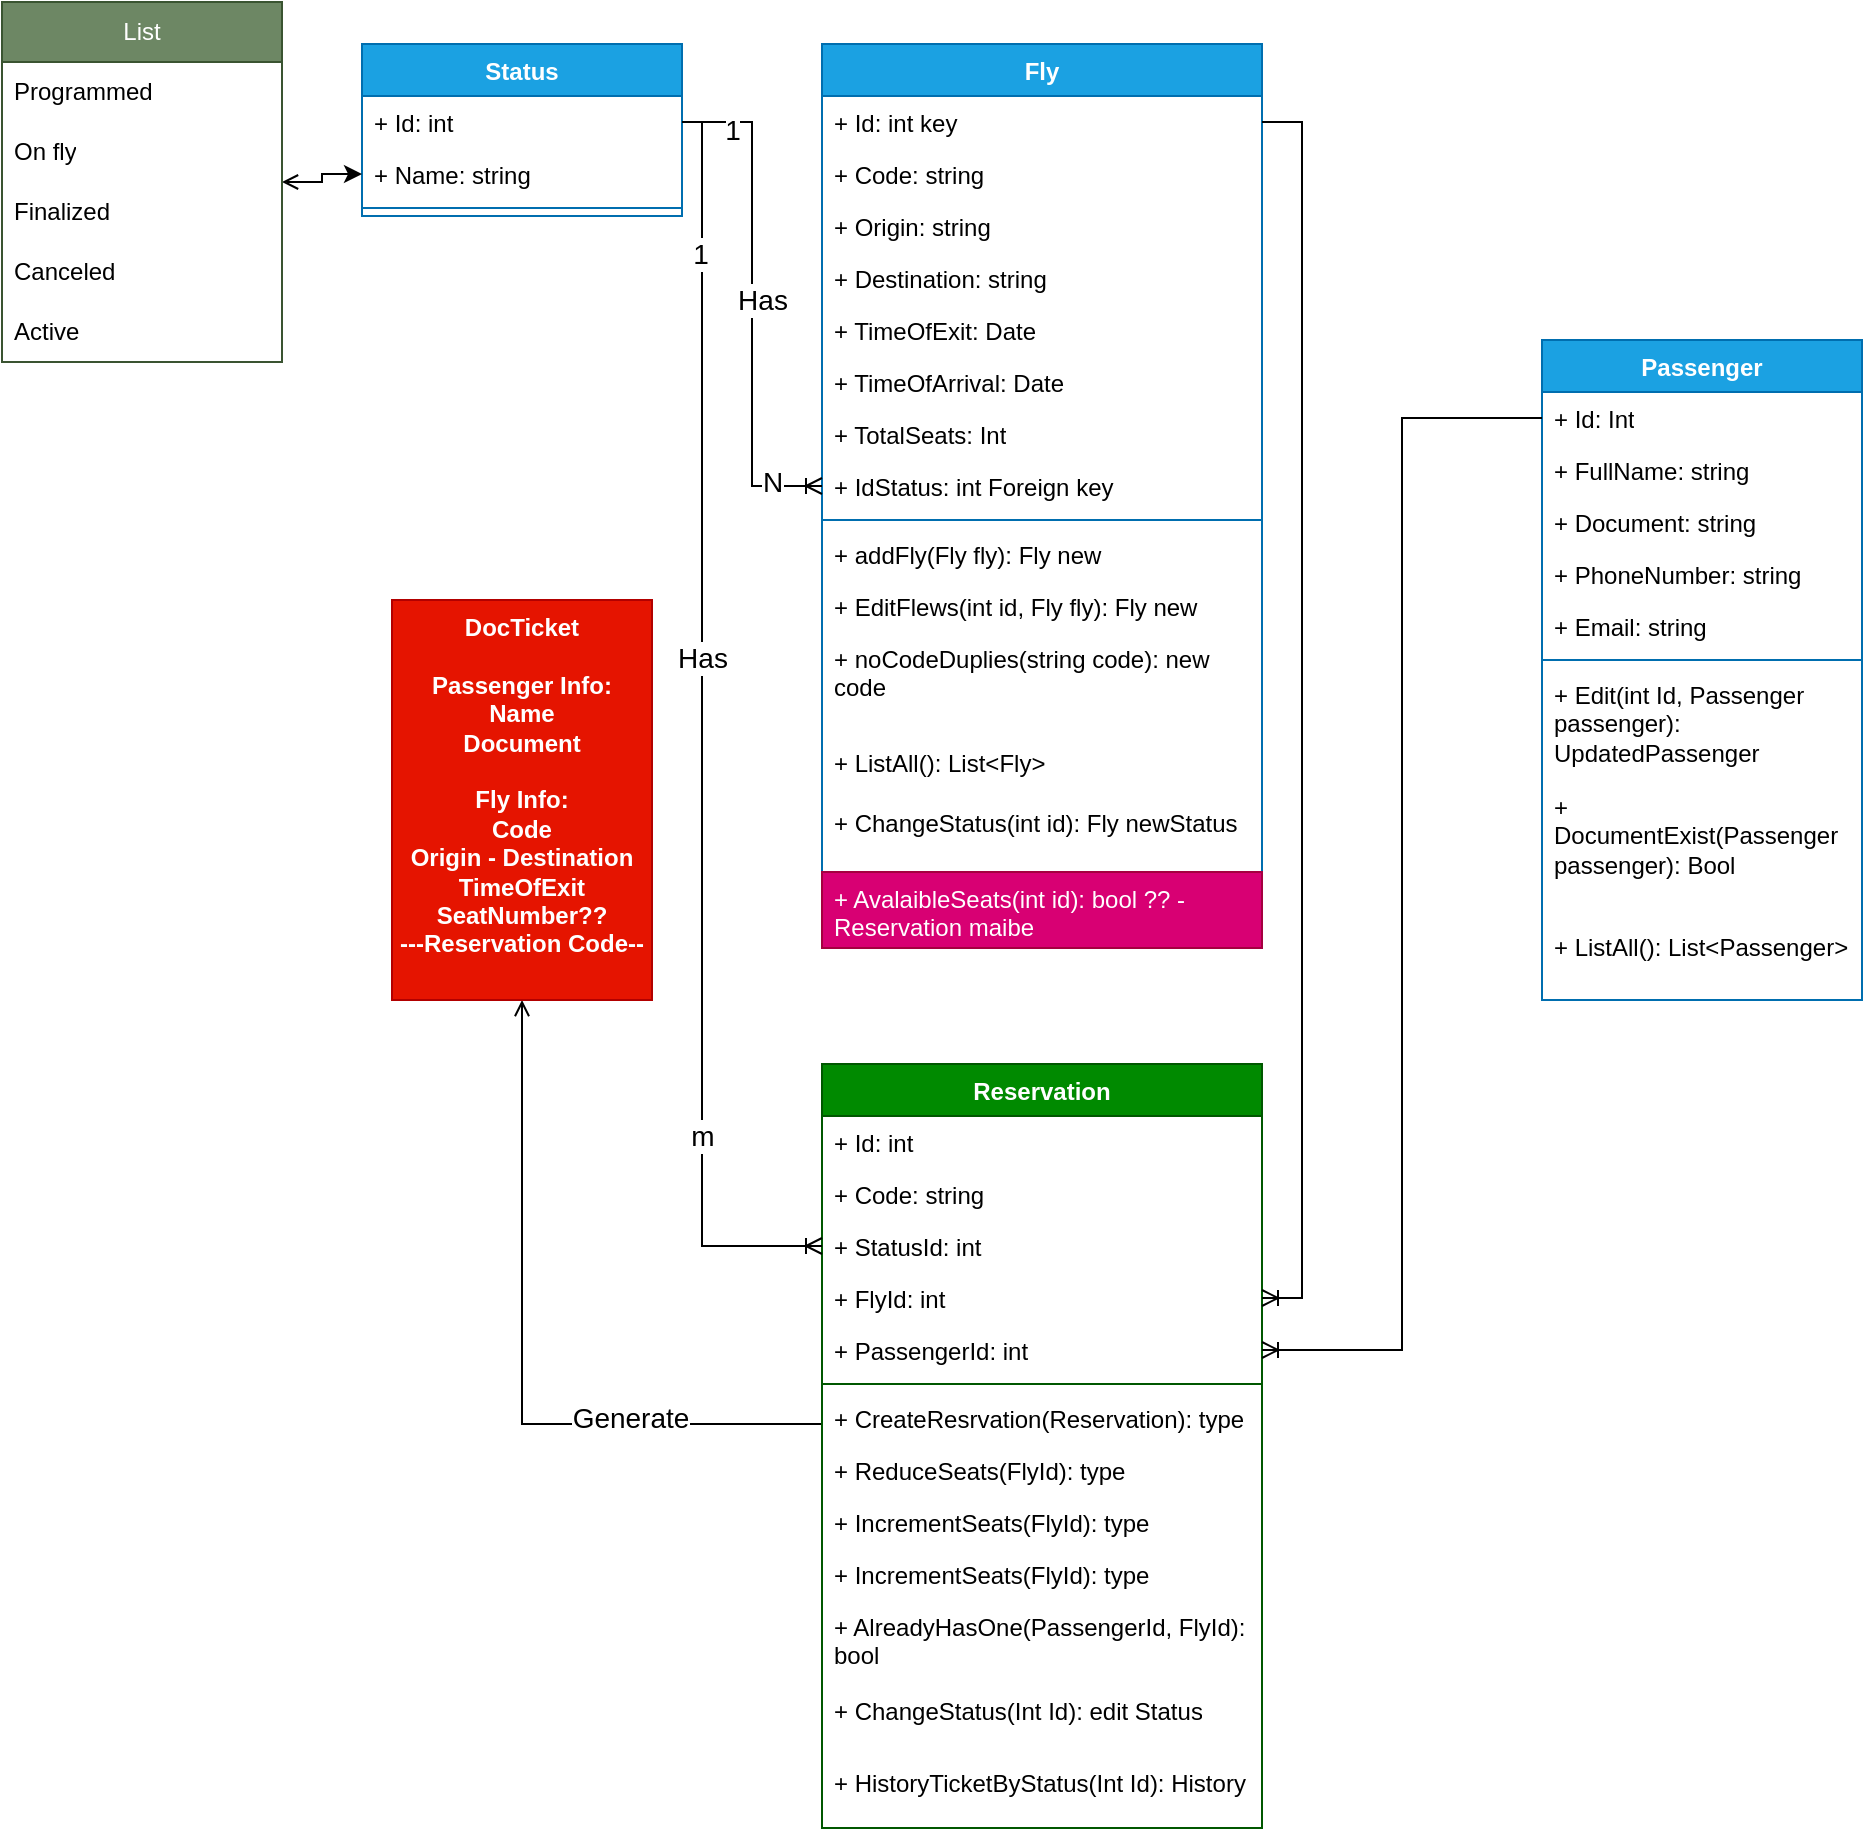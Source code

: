 <mxfile version="28.2.5">
  <diagram name="Página-1" id="H-yFr2p8QZ9Uw1yKoDQe">
    <mxGraphModel dx="1300" dy="994" grid="1" gridSize="10" guides="1" tooltips="1" connect="1" arrows="1" fold="1" page="1" pageScale="1" pageWidth="827" pageHeight="1169" math="0" shadow="0">
      <root>
        <mxCell id="0" />
        <mxCell id="1" parent="0" />
        <mxCell id="8wA3zueEzgN3xujq6t8g-1" value="Fly" style="swimlane;fontStyle=1;align=center;verticalAlign=top;childLayout=stackLayout;horizontal=1;startSize=26;horizontalStack=0;resizeParent=1;resizeParentMax=0;resizeLast=0;collapsible=1;marginBottom=0;whiteSpace=wrap;html=1;fillColor=#1ba1e2;fontColor=#ffffff;strokeColor=#006EAF;" vertex="1" parent="1">
          <mxGeometry x="10" y="230" width="220" height="452" as="geometry" />
        </mxCell>
        <mxCell id="8wA3zueEzgN3xujq6t8g-13" value="+ Id: int key" style="text;strokeColor=none;fillColor=none;align=left;verticalAlign=top;spacingLeft=4;spacingRight=4;overflow=hidden;rotatable=0;points=[[0,0.5],[1,0.5]];portConstraint=eastwest;whiteSpace=wrap;html=1;" vertex="1" parent="8wA3zueEzgN3xujq6t8g-1">
          <mxGeometry y="26" width="220" height="26" as="geometry" />
        </mxCell>
        <mxCell id="8wA3zueEzgN3xujq6t8g-2" value="+ Code: string" style="text;strokeColor=none;fillColor=none;align=left;verticalAlign=top;spacingLeft=4;spacingRight=4;overflow=hidden;rotatable=0;points=[[0,0.5],[1,0.5]];portConstraint=eastwest;whiteSpace=wrap;html=1;" vertex="1" parent="8wA3zueEzgN3xujq6t8g-1">
          <mxGeometry y="52" width="220" height="26" as="geometry" />
        </mxCell>
        <mxCell id="8wA3zueEzgN3xujq6t8g-14" value="+ Origin: string" style="text;strokeColor=none;fillColor=none;align=left;verticalAlign=top;spacingLeft=4;spacingRight=4;overflow=hidden;rotatable=0;points=[[0,0.5],[1,0.5]];portConstraint=eastwest;whiteSpace=wrap;html=1;" vertex="1" parent="8wA3zueEzgN3xujq6t8g-1">
          <mxGeometry y="78" width="220" height="26" as="geometry" />
        </mxCell>
        <mxCell id="8wA3zueEzgN3xujq6t8g-16" value="+ Destination: string" style="text;strokeColor=none;fillColor=none;align=left;verticalAlign=top;spacingLeft=4;spacingRight=4;overflow=hidden;rotatable=0;points=[[0,0.5],[1,0.5]];portConstraint=eastwest;whiteSpace=wrap;html=1;" vertex="1" parent="8wA3zueEzgN3xujq6t8g-1">
          <mxGeometry y="104" width="220" height="26" as="geometry" />
        </mxCell>
        <mxCell id="8wA3zueEzgN3xujq6t8g-17" value="+ TimeOfExit: Date" style="text;strokeColor=none;fillColor=none;align=left;verticalAlign=top;spacingLeft=4;spacingRight=4;overflow=hidden;rotatable=0;points=[[0,0.5],[1,0.5]];portConstraint=eastwest;whiteSpace=wrap;html=1;" vertex="1" parent="8wA3zueEzgN3xujq6t8g-1">
          <mxGeometry y="130" width="220" height="26" as="geometry" />
        </mxCell>
        <mxCell id="8wA3zueEzgN3xujq6t8g-18" value="+ TimeOfArrival: Date" style="text;strokeColor=none;fillColor=none;align=left;verticalAlign=top;spacingLeft=4;spacingRight=4;overflow=hidden;rotatable=0;points=[[0,0.5],[1,0.5]];portConstraint=eastwest;whiteSpace=wrap;html=1;" vertex="1" parent="8wA3zueEzgN3xujq6t8g-1">
          <mxGeometry y="156" width="220" height="26" as="geometry" />
        </mxCell>
        <mxCell id="8wA3zueEzgN3xujq6t8g-19" value="+ TotalSeats: Int" style="text;strokeColor=none;fillColor=none;align=left;verticalAlign=top;spacingLeft=4;spacingRight=4;overflow=hidden;rotatable=0;points=[[0,0.5],[1,0.5]];portConstraint=eastwest;whiteSpace=wrap;html=1;" vertex="1" parent="8wA3zueEzgN3xujq6t8g-1">
          <mxGeometry y="182" width="220" height="26" as="geometry" />
        </mxCell>
        <mxCell id="8wA3zueEzgN3xujq6t8g-23" value="+ IdStatus: int Foreign key" style="text;strokeColor=none;fillColor=none;align=left;verticalAlign=top;spacingLeft=4;spacingRight=4;overflow=hidden;rotatable=0;points=[[0,0.5],[1,0.5]];portConstraint=eastwest;whiteSpace=wrap;html=1;" vertex="1" parent="8wA3zueEzgN3xujq6t8g-1">
          <mxGeometry y="208" width="220" height="26" as="geometry" />
        </mxCell>
        <mxCell id="8wA3zueEzgN3xujq6t8g-3" value="" style="line;strokeWidth=1;fillColor=none;align=left;verticalAlign=middle;spacingTop=-1;spacingLeft=3;spacingRight=3;rotatable=0;labelPosition=right;points=[];portConstraint=eastwest;strokeColor=inherit;" vertex="1" parent="8wA3zueEzgN3xujq6t8g-1">
          <mxGeometry y="234" width="220" height="8" as="geometry" />
        </mxCell>
        <mxCell id="8wA3zueEzgN3xujq6t8g-43" value="+ addFly(Fly fly): Fly new" style="text;strokeColor=none;fillColor=none;align=left;verticalAlign=top;spacingLeft=4;spacingRight=4;overflow=hidden;rotatable=0;points=[[0,0.5],[1,0.5]];portConstraint=eastwest;whiteSpace=wrap;html=1;" vertex="1" parent="8wA3zueEzgN3xujq6t8g-1">
          <mxGeometry y="242" width="220" height="26" as="geometry" />
        </mxCell>
        <mxCell id="8wA3zueEzgN3xujq6t8g-4" value="+ EditFlews(int id, Fly fly): Fly new" style="text;strokeColor=none;fillColor=none;align=left;verticalAlign=top;spacingLeft=4;spacingRight=4;overflow=hidden;rotatable=0;points=[[0,0.5],[1,0.5]];portConstraint=eastwest;whiteSpace=wrap;html=1;" vertex="1" parent="8wA3zueEzgN3xujq6t8g-1">
          <mxGeometry y="268" width="220" height="26" as="geometry" />
        </mxCell>
        <mxCell id="8wA3zueEzgN3xujq6t8g-20" value="+ noCodeDuplies(string code): new code" style="text;strokeColor=none;fillColor=none;align=left;verticalAlign=top;spacingLeft=4;spacingRight=4;overflow=hidden;rotatable=0;points=[[0,0.5],[1,0.5]];portConstraint=eastwest;whiteSpace=wrap;html=1;" vertex="1" parent="8wA3zueEzgN3xujq6t8g-1">
          <mxGeometry y="294" width="220" height="52" as="geometry" />
        </mxCell>
        <mxCell id="8wA3zueEzgN3xujq6t8g-21" value="+ ListAll(): List&amp;lt;Fly&amp;gt;" style="text;strokeColor=none;fillColor=none;align=left;verticalAlign=top;spacingLeft=4;spacingRight=4;overflow=hidden;rotatable=0;points=[[0,0.5],[1,0.5]];portConstraint=eastwest;whiteSpace=wrap;html=1;" vertex="1" parent="8wA3zueEzgN3xujq6t8g-1">
          <mxGeometry y="346" width="220" height="30" as="geometry" />
        </mxCell>
        <mxCell id="8wA3zueEzgN3xujq6t8g-22" value="+ ChangeStatus(int id): Fly newStatus" style="text;strokeColor=none;fillColor=none;align=left;verticalAlign=top;spacingLeft=4;spacingRight=4;overflow=hidden;rotatable=0;points=[[0,0.5],[1,0.5]];portConstraint=eastwest;whiteSpace=wrap;html=1;" vertex="1" parent="8wA3zueEzgN3xujq6t8g-1">
          <mxGeometry y="376" width="220" height="38" as="geometry" />
        </mxCell>
        <mxCell id="8wA3zueEzgN3xujq6t8g-42" value="+ AvalaibleSeats(int id): bool ?? - Reservation maibe" style="text;strokeColor=#A50040;fillColor=#d80073;align=left;verticalAlign=top;spacingLeft=4;spacingRight=4;overflow=hidden;rotatable=0;points=[[0,0.5],[1,0.5]];portConstraint=eastwest;whiteSpace=wrap;html=1;fontColor=#ffffff;" vertex="1" parent="8wA3zueEzgN3xujq6t8g-1">
          <mxGeometry y="414" width="220" height="38" as="geometry" />
        </mxCell>
        <mxCell id="8wA3zueEzgN3xujq6t8g-5" value="Passenger" style="swimlane;fontStyle=1;align=center;verticalAlign=top;childLayout=stackLayout;horizontal=1;startSize=26;horizontalStack=0;resizeParent=1;resizeParentMax=0;resizeLast=0;collapsible=1;marginBottom=0;whiteSpace=wrap;html=1;fillColor=#1ba1e2;fontColor=#ffffff;strokeColor=#006EAF;" vertex="1" parent="1">
          <mxGeometry x="370" y="378" width="160" height="330" as="geometry" />
        </mxCell>
        <mxCell id="8wA3zueEzgN3xujq6t8g-44" value="+ Id: Int" style="text;strokeColor=none;fillColor=none;align=left;verticalAlign=top;spacingLeft=4;spacingRight=4;overflow=hidden;rotatable=0;points=[[0,0.5],[1,0.5]];portConstraint=eastwest;whiteSpace=wrap;html=1;" vertex="1" parent="8wA3zueEzgN3xujq6t8g-5">
          <mxGeometry y="26" width="160" height="26" as="geometry" />
        </mxCell>
        <mxCell id="8wA3zueEzgN3xujq6t8g-45" value="+ FullName: string" style="text;strokeColor=none;fillColor=none;align=left;verticalAlign=top;spacingLeft=4;spacingRight=4;overflow=hidden;rotatable=0;points=[[0,0.5],[1,0.5]];portConstraint=eastwest;whiteSpace=wrap;html=1;" vertex="1" parent="8wA3zueEzgN3xujq6t8g-5">
          <mxGeometry y="52" width="160" height="26" as="geometry" />
        </mxCell>
        <mxCell id="8wA3zueEzgN3xujq6t8g-6" value="+ Document: string" style="text;strokeColor=none;fillColor=none;align=left;verticalAlign=top;spacingLeft=4;spacingRight=4;overflow=hidden;rotatable=0;points=[[0,0.5],[1,0.5]];portConstraint=eastwest;whiteSpace=wrap;html=1;" vertex="1" parent="8wA3zueEzgN3xujq6t8g-5">
          <mxGeometry y="78" width="160" height="26" as="geometry" />
        </mxCell>
        <mxCell id="8wA3zueEzgN3xujq6t8g-46" value="+ PhoneNumber: string" style="text;strokeColor=none;fillColor=none;align=left;verticalAlign=top;spacingLeft=4;spacingRight=4;overflow=hidden;rotatable=0;points=[[0,0.5],[1,0.5]];portConstraint=eastwest;whiteSpace=wrap;html=1;" vertex="1" parent="8wA3zueEzgN3xujq6t8g-5">
          <mxGeometry y="104" width="160" height="26" as="geometry" />
        </mxCell>
        <mxCell id="8wA3zueEzgN3xujq6t8g-47" value="+ Email: string" style="text;strokeColor=none;fillColor=none;align=left;verticalAlign=top;spacingLeft=4;spacingRight=4;overflow=hidden;rotatable=0;points=[[0,0.5],[1,0.5]];portConstraint=eastwest;whiteSpace=wrap;html=1;" vertex="1" parent="8wA3zueEzgN3xujq6t8g-5">
          <mxGeometry y="130" width="160" height="26" as="geometry" />
        </mxCell>
        <mxCell id="8wA3zueEzgN3xujq6t8g-7" value="" style="line;strokeWidth=1;fillColor=none;align=left;verticalAlign=middle;spacingTop=-1;spacingLeft=3;spacingRight=3;rotatable=0;labelPosition=right;points=[];portConstraint=eastwest;strokeColor=inherit;" vertex="1" parent="8wA3zueEzgN3xujq6t8g-5">
          <mxGeometry y="156" width="160" height="8" as="geometry" />
        </mxCell>
        <mxCell id="8wA3zueEzgN3xujq6t8g-8" value="+ Edit(int Id, Passenger passenger): UpdatedPassenger" style="text;strokeColor=none;fillColor=none;align=left;verticalAlign=top;spacingLeft=4;spacingRight=4;overflow=hidden;rotatable=0;points=[[0,0.5],[1,0.5]];portConstraint=eastwest;whiteSpace=wrap;html=1;" vertex="1" parent="8wA3zueEzgN3xujq6t8g-5">
          <mxGeometry y="164" width="160" height="56" as="geometry" />
        </mxCell>
        <mxCell id="8wA3zueEzgN3xujq6t8g-48" value="+ DocumentExist(Passenger passenger): Bool" style="text;strokeColor=none;fillColor=none;align=left;verticalAlign=top;spacingLeft=4;spacingRight=4;overflow=hidden;rotatable=0;points=[[0,0.5],[1,0.5]];portConstraint=eastwest;whiteSpace=wrap;html=1;" vertex="1" parent="8wA3zueEzgN3xujq6t8g-5">
          <mxGeometry y="220" width="160" height="70" as="geometry" />
        </mxCell>
        <mxCell id="8wA3zueEzgN3xujq6t8g-49" value="+ ListAll(): List&amp;lt;Passenger&amp;gt;" style="text;strokeColor=none;fillColor=none;align=left;verticalAlign=top;spacingLeft=4;spacingRight=4;overflow=hidden;rotatable=0;points=[[0,0.5],[1,0.5]];portConstraint=eastwest;whiteSpace=wrap;html=1;" vertex="1" parent="8wA3zueEzgN3xujq6t8g-5">
          <mxGeometry y="290" width="160" height="40" as="geometry" />
        </mxCell>
        <mxCell id="8wA3zueEzgN3xujq6t8g-60" value="" style="edgeStyle=orthogonalEdgeStyle;rounded=0;orthogonalLoop=1;jettySize=auto;html=1;endArrow=open;endFill=0;entryX=0.5;entryY=1;entryDx=0;entryDy=0;" edge="1" parent="1" source="8wA3zueEzgN3xujq6t8g-9" target="8wA3zueEzgN3xujq6t8g-59">
          <mxGeometry relative="1" as="geometry">
            <Array as="points">
              <mxPoint x="-140" y="920" />
            </Array>
          </mxGeometry>
        </mxCell>
        <mxCell id="8wA3zueEzgN3xujq6t8g-62" value="Generate" style="edgeLabel;html=1;align=center;verticalAlign=middle;resizable=0;points=[];fontSize=14;" vertex="1" connectable="0" parent="8wA3zueEzgN3xujq6t8g-60">
          <mxGeometry x="-0.384" y="-5" relative="1" as="geometry">
            <mxPoint x="15" y="2" as="offset" />
          </mxGeometry>
        </mxCell>
        <mxCell id="8wA3zueEzgN3xujq6t8g-9" value="Reservation" style="swimlane;fontStyle=1;align=center;verticalAlign=top;childLayout=stackLayout;horizontal=1;startSize=26;horizontalStack=0;resizeParent=1;resizeParentMax=0;resizeLast=0;collapsible=1;marginBottom=0;whiteSpace=wrap;html=1;fillColor=#008a00;fontColor=#ffffff;strokeColor=#005700;" vertex="1" parent="1">
          <mxGeometry x="10" y="740" width="220" height="382" as="geometry" />
        </mxCell>
        <mxCell id="8wA3zueEzgN3xujq6t8g-10" value="+ Id: int" style="text;strokeColor=none;fillColor=none;align=left;verticalAlign=top;spacingLeft=4;spacingRight=4;overflow=hidden;rotatable=0;points=[[0,0.5],[1,0.5]];portConstraint=eastwest;whiteSpace=wrap;html=1;" vertex="1" parent="8wA3zueEzgN3xujq6t8g-9">
          <mxGeometry y="26" width="220" height="26" as="geometry" />
        </mxCell>
        <mxCell id="8wA3zueEzgN3xujq6t8g-61" value="+ Code: string" style="text;strokeColor=none;fillColor=none;align=left;verticalAlign=top;spacingLeft=4;spacingRight=4;overflow=hidden;rotatable=0;points=[[0,0.5],[1,0.5]];portConstraint=eastwest;whiteSpace=wrap;html=1;" vertex="1" parent="8wA3zueEzgN3xujq6t8g-9">
          <mxGeometry y="52" width="220" height="26" as="geometry" />
        </mxCell>
        <mxCell id="8wA3zueEzgN3xujq6t8g-50" value="+ StatusId: int" style="text;strokeColor=none;fillColor=none;align=left;verticalAlign=top;spacingLeft=4;spacingRight=4;overflow=hidden;rotatable=0;points=[[0,0.5],[1,0.5]];portConstraint=eastwest;whiteSpace=wrap;html=1;" vertex="1" parent="8wA3zueEzgN3xujq6t8g-9">
          <mxGeometry y="78" width="220" height="26" as="geometry" />
        </mxCell>
        <mxCell id="8wA3zueEzgN3xujq6t8g-55" value="&lt;div&gt;+ FlyId: int&lt;/div&gt;" style="text;strokeColor=none;fillColor=none;align=left;verticalAlign=top;spacingLeft=4;spacingRight=4;overflow=hidden;rotatable=0;points=[[0,0.5],[1,0.5]];portConstraint=eastwest;whiteSpace=wrap;html=1;" vertex="1" parent="8wA3zueEzgN3xujq6t8g-9">
          <mxGeometry y="104" width="220" height="26" as="geometry" />
        </mxCell>
        <mxCell id="8wA3zueEzgN3xujq6t8g-54" value="+ PassengerId: int" style="text;strokeColor=none;fillColor=none;align=left;verticalAlign=top;spacingLeft=4;spacingRight=4;overflow=hidden;rotatable=0;points=[[0,0.5],[1,0.5]];portConstraint=eastwest;whiteSpace=wrap;html=1;" vertex="1" parent="8wA3zueEzgN3xujq6t8g-9">
          <mxGeometry y="130" width="220" height="26" as="geometry" />
        </mxCell>
        <mxCell id="8wA3zueEzgN3xujq6t8g-11" value="" style="line;strokeWidth=1;fillColor=none;align=left;verticalAlign=middle;spacingTop=-1;spacingLeft=3;spacingRight=3;rotatable=0;labelPosition=right;points=[];portConstraint=eastwest;strokeColor=inherit;" vertex="1" parent="8wA3zueEzgN3xujq6t8g-9">
          <mxGeometry y="156" width="220" height="8" as="geometry" />
        </mxCell>
        <mxCell id="8wA3zueEzgN3xujq6t8g-12" value="+ CreateResrvation(Reservation): type" style="text;strokeColor=none;fillColor=none;align=left;verticalAlign=top;spacingLeft=4;spacingRight=4;overflow=hidden;rotatable=0;points=[[0,0.5],[1,0.5]];portConstraint=eastwest;whiteSpace=wrap;html=1;" vertex="1" parent="8wA3zueEzgN3xujq6t8g-9">
          <mxGeometry y="164" width="220" height="26" as="geometry" />
        </mxCell>
        <mxCell id="8wA3zueEzgN3xujq6t8g-69" value="+ ReduceSeats(FlyId): type" style="text;strokeColor=none;fillColor=none;align=left;verticalAlign=top;spacingLeft=4;spacingRight=4;overflow=hidden;rotatable=0;points=[[0,0.5],[1,0.5]];portConstraint=eastwest;whiteSpace=wrap;html=1;" vertex="1" parent="8wA3zueEzgN3xujq6t8g-9">
          <mxGeometry y="190" width="220" height="26" as="geometry" />
        </mxCell>
        <mxCell id="8wA3zueEzgN3xujq6t8g-70" value="+ IncrementSeats(FlyId): type" style="text;strokeColor=none;fillColor=none;align=left;verticalAlign=top;spacingLeft=4;spacingRight=4;overflow=hidden;rotatable=0;points=[[0,0.5],[1,0.5]];portConstraint=eastwest;whiteSpace=wrap;html=1;" vertex="1" parent="8wA3zueEzgN3xujq6t8g-9">
          <mxGeometry y="216" width="220" height="26" as="geometry" />
        </mxCell>
        <mxCell id="8wA3zueEzgN3xujq6t8g-71" value="+ IncrementSeats(FlyId): type" style="text;strokeColor=none;fillColor=none;align=left;verticalAlign=top;spacingLeft=4;spacingRight=4;overflow=hidden;rotatable=0;points=[[0,0.5],[1,0.5]];portConstraint=eastwest;whiteSpace=wrap;html=1;" vertex="1" parent="8wA3zueEzgN3xujq6t8g-9">
          <mxGeometry y="242" width="220" height="26" as="geometry" />
        </mxCell>
        <mxCell id="8wA3zueEzgN3xujq6t8g-72" value="+ AlreadyHasOne(PassengerId, FlyId): bool" style="text;strokeColor=none;fillColor=none;align=left;verticalAlign=top;spacingLeft=4;spacingRight=4;overflow=hidden;rotatable=0;points=[[0,0.5],[1,0.5]];portConstraint=eastwest;whiteSpace=wrap;html=1;" vertex="1" parent="8wA3zueEzgN3xujq6t8g-9">
          <mxGeometry y="268" width="220" height="42" as="geometry" />
        </mxCell>
        <mxCell id="8wA3zueEzgN3xujq6t8g-73" value="+ ChangeStatus(Int Id): edit Status" style="text;strokeColor=none;fillColor=none;align=left;verticalAlign=top;spacingLeft=4;spacingRight=4;overflow=hidden;rotatable=0;points=[[0,0.5],[1,0.5]];portConstraint=eastwest;whiteSpace=wrap;html=1;" vertex="1" parent="8wA3zueEzgN3xujq6t8g-9">
          <mxGeometry y="310" width="220" height="36" as="geometry" />
        </mxCell>
        <mxCell id="8wA3zueEzgN3xujq6t8g-74" value="+ HistoryTicketByStatus(Int Id): History" style="text;strokeColor=none;fillColor=none;align=left;verticalAlign=top;spacingLeft=4;spacingRight=4;overflow=hidden;rotatable=0;points=[[0,0.5],[1,0.5]];portConstraint=eastwest;whiteSpace=wrap;html=1;" vertex="1" parent="8wA3zueEzgN3xujq6t8g-9">
          <mxGeometry y="346" width="220" height="36" as="geometry" />
        </mxCell>
        <mxCell id="8wA3zueEzgN3xujq6t8g-24" value="Status" style="swimlane;fontStyle=1;align=center;verticalAlign=top;childLayout=stackLayout;horizontal=1;startSize=26;horizontalStack=0;resizeParent=1;resizeParentMax=0;resizeLast=0;collapsible=1;marginBottom=0;whiteSpace=wrap;html=1;fillColor=#1ba1e2;fontColor=#ffffff;strokeColor=#006EAF;" vertex="1" parent="1">
          <mxGeometry x="-220" y="230" width="160" height="86" as="geometry" />
        </mxCell>
        <mxCell id="8wA3zueEzgN3xujq6t8g-25" value="+ Id: int" style="text;strokeColor=none;fillColor=none;align=left;verticalAlign=top;spacingLeft=4;spacingRight=4;overflow=hidden;rotatable=0;points=[[0,0.5],[1,0.5]];portConstraint=eastwest;whiteSpace=wrap;html=1;" vertex="1" parent="8wA3zueEzgN3xujq6t8g-24">
          <mxGeometry y="26" width="160" height="26" as="geometry" />
        </mxCell>
        <mxCell id="8wA3zueEzgN3xujq6t8g-28" value="+ Name: string" style="text;strokeColor=none;fillColor=none;align=left;verticalAlign=top;spacingLeft=4;spacingRight=4;overflow=hidden;rotatable=0;points=[[0,0.5],[1,0.5]];portConstraint=eastwest;whiteSpace=wrap;html=1;" vertex="1" parent="8wA3zueEzgN3xujq6t8g-24">
          <mxGeometry y="52" width="160" height="26" as="geometry" />
        </mxCell>
        <mxCell id="8wA3zueEzgN3xujq6t8g-26" value="" style="line;strokeWidth=1;fillColor=none;align=left;verticalAlign=middle;spacingTop=-1;spacingLeft=3;spacingRight=3;rotatable=0;labelPosition=right;points=[];portConstraint=eastwest;strokeColor=inherit;" vertex="1" parent="8wA3zueEzgN3xujq6t8g-24">
          <mxGeometry y="78" width="160" height="8" as="geometry" />
        </mxCell>
        <mxCell id="8wA3zueEzgN3xujq6t8g-29" style="edgeStyle=orthogonalEdgeStyle;rounded=0;orthogonalLoop=1;jettySize=auto;html=1;entryX=0;entryY=0.5;entryDx=0;entryDy=0;endArrow=ERoneToMany;endFill=0;" edge="1" parent="1" source="8wA3zueEzgN3xujq6t8g-25" target="8wA3zueEzgN3xujq6t8g-23">
          <mxGeometry relative="1" as="geometry" />
        </mxCell>
        <mxCell id="8wA3zueEzgN3xujq6t8g-30" value="1" style="edgeLabel;html=1;align=center;verticalAlign=middle;resizable=0;points=[];fontSize=14;" vertex="1" connectable="0" parent="8wA3zueEzgN3xujq6t8g-29">
          <mxGeometry x="-0.805" y="-4" relative="1" as="geometry">
            <mxPoint as="offset" />
          </mxGeometry>
        </mxCell>
        <mxCell id="8wA3zueEzgN3xujq6t8g-31" value="Has" style="edgeLabel;html=1;align=center;verticalAlign=middle;resizable=0;points=[];fontSize=14;" vertex="1" connectable="0" parent="8wA3zueEzgN3xujq6t8g-29">
          <mxGeometry x="-0.044" y="5" relative="1" as="geometry">
            <mxPoint y="3" as="offset" />
          </mxGeometry>
        </mxCell>
        <mxCell id="8wA3zueEzgN3xujq6t8g-35" value="N" style="edgeLabel;html=1;align=center;verticalAlign=middle;resizable=0;points=[];fontSize=14;" vertex="1" connectable="0" parent="8wA3zueEzgN3xujq6t8g-29">
          <mxGeometry x="0.796" y="2" relative="1" as="geometry">
            <mxPoint as="offset" />
          </mxGeometry>
        </mxCell>
        <mxCell id="8wA3zueEzgN3xujq6t8g-41" style="edgeStyle=orthogonalEdgeStyle;rounded=0;orthogonalLoop=1;jettySize=auto;html=1;entryX=0;entryY=0.5;entryDx=0;entryDy=0;startArrow=open;startFill=0;" edge="1" parent="1" source="8wA3zueEzgN3xujq6t8g-36" target="8wA3zueEzgN3xujq6t8g-28">
          <mxGeometry relative="1" as="geometry" />
        </mxCell>
        <mxCell id="8wA3zueEzgN3xujq6t8g-36" value="List" style="swimlane;fontStyle=0;childLayout=stackLayout;horizontal=1;startSize=30;horizontalStack=0;resizeParent=1;resizeParentMax=0;resizeLast=0;collapsible=1;marginBottom=0;whiteSpace=wrap;html=1;fillColor=#6d8764;fontColor=#ffffff;strokeColor=#3A5431;" vertex="1" parent="1">
          <mxGeometry x="-400" y="209" width="140" height="180" as="geometry" />
        </mxCell>
        <mxCell id="8wA3zueEzgN3xujq6t8g-37" value="Programmed" style="text;strokeColor=none;fillColor=none;align=left;verticalAlign=middle;spacingLeft=4;spacingRight=4;overflow=hidden;points=[[0,0.5],[1,0.5]];portConstraint=eastwest;rotatable=0;whiteSpace=wrap;html=1;" vertex="1" parent="8wA3zueEzgN3xujq6t8g-36">
          <mxGeometry y="30" width="140" height="30" as="geometry" />
        </mxCell>
        <mxCell id="8wA3zueEzgN3xujq6t8g-38" value="On fly" style="text;strokeColor=none;fillColor=none;align=left;verticalAlign=middle;spacingLeft=4;spacingRight=4;overflow=hidden;points=[[0,0.5],[1,0.5]];portConstraint=eastwest;rotatable=0;whiteSpace=wrap;html=1;" vertex="1" parent="8wA3zueEzgN3xujq6t8g-36">
          <mxGeometry y="60" width="140" height="30" as="geometry" />
        </mxCell>
        <mxCell id="8wA3zueEzgN3xujq6t8g-39" value="Finalized" style="text;strokeColor=none;fillColor=none;align=left;verticalAlign=middle;spacingLeft=4;spacingRight=4;overflow=hidden;points=[[0,0.5],[1,0.5]];portConstraint=eastwest;rotatable=0;whiteSpace=wrap;html=1;" vertex="1" parent="8wA3zueEzgN3xujq6t8g-36">
          <mxGeometry y="90" width="140" height="30" as="geometry" />
        </mxCell>
        <mxCell id="8wA3zueEzgN3xujq6t8g-40" value="Canceled" style="text;strokeColor=none;fillColor=none;align=left;verticalAlign=middle;spacingLeft=4;spacingRight=4;overflow=hidden;points=[[0,0.5],[1,0.5]];portConstraint=eastwest;rotatable=0;whiteSpace=wrap;html=1;" vertex="1" parent="8wA3zueEzgN3xujq6t8g-36">
          <mxGeometry y="120" width="140" height="30" as="geometry" />
        </mxCell>
        <mxCell id="8wA3zueEzgN3xujq6t8g-53" value="Active" style="text;strokeColor=none;fillColor=none;align=left;verticalAlign=middle;spacingLeft=4;spacingRight=4;overflow=hidden;points=[[0,0.5],[1,0.5]];portConstraint=eastwest;rotatable=0;whiteSpace=wrap;html=1;" vertex="1" parent="8wA3zueEzgN3xujq6t8g-36">
          <mxGeometry y="150" width="140" height="30" as="geometry" />
        </mxCell>
        <mxCell id="8wA3zueEzgN3xujq6t8g-57" style="edgeStyle=orthogonalEdgeStyle;rounded=0;orthogonalLoop=1;jettySize=auto;html=1;entryX=1;entryY=0.5;entryDx=0;entryDy=0;endArrow=ERoneToMany;endFill=0;" edge="1" parent="1" source="8wA3zueEzgN3xujq6t8g-44" target="8wA3zueEzgN3xujq6t8g-54">
          <mxGeometry relative="1" as="geometry" />
        </mxCell>
        <mxCell id="8wA3zueEzgN3xujq6t8g-58" style="edgeStyle=orthogonalEdgeStyle;rounded=0;orthogonalLoop=1;jettySize=auto;html=1;entryX=1;entryY=0.5;entryDx=0;entryDy=0;endArrow=ERoneToMany;endFill=0;" edge="1" parent="1" source="8wA3zueEzgN3xujq6t8g-13" target="8wA3zueEzgN3xujq6t8g-55">
          <mxGeometry relative="1" as="geometry">
            <Array as="points">
              <mxPoint x="250" y="269" />
              <mxPoint x="250" y="857" />
            </Array>
          </mxGeometry>
        </mxCell>
        <mxCell id="8wA3zueEzgN3xujq6t8g-59" value="&lt;div&gt;DocTicket&lt;/div&gt;&lt;div&gt;&lt;br&gt;&lt;/div&gt;&lt;div&gt;Passenger Info:&lt;/div&gt;&lt;div&gt;Name&lt;/div&gt;&lt;div&gt;Document&lt;/div&gt;&lt;div&gt;&lt;br&gt;&lt;/div&gt;&lt;div&gt;Fly Info:&lt;/div&gt;&lt;div&gt;Code&lt;/div&gt;&lt;div&gt;Origin - Destination&lt;/div&gt;&lt;div&gt;TimeOfExit&lt;/div&gt;&lt;div&gt;SeatNumber??&lt;/div&gt;&lt;div&gt;---Reservation Code--&lt;/div&gt;" style="whiteSpace=wrap;html=1;verticalAlign=top;fillColor=#e51400;strokeColor=#B20000;fontColor=#ffffff;fontStyle=1;startSize=26;horizontal=1;" vertex="1" parent="1">
          <mxGeometry x="-205" y="508" width="130" height="200" as="geometry" />
        </mxCell>
        <mxCell id="8wA3zueEzgN3xujq6t8g-63" style="edgeStyle=orthogonalEdgeStyle;rounded=0;orthogonalLoop=1;jettySize=auto;html=1;entryX=0;entryY=0.5;entryDx=0;entryDy=0;endArrow=ERoneToMany;endFill=0;" edge="1" parent="1" source="8wA3zueEzgN3xujq6t8g-25" target="8wA3zueEzgN3xujq6t8g-50">
          <mxGeometry relative="1" as="geometry">
            <Array as="points">
              <mxPoint x="-50" y="269" />
              <mxPoint x="-50" y="831" />
            </Array>
          </mxGeometry>
        </mxCell>
        <mxCell id="8wA3zueEzgN3xujq6t8g-64" value="1" style="edgeLabel;html=1;align=center;verticalAlign=middle;resizable=0;points=[];fontSize=14;" vertex="1" connectable="0" parent="8wA3zueEzgN3xujq6t8g-63">
          <mxGeometry x="-0.756" y="-1" relative="1" as="geometry">
            <mxPoint y="-1" as="offset" />
          </mxGeometry>
        </mxCell>
        <mxCell id="8wA3zueEzgN3xujq6t8g-65" value="m" style="edgeLabel;html=1;align=center;verticalAlign=middle;resizable=0;points=[];fontSize=14;" vertex="1" connectable="0" parent="8wA3zueEzgN3xujq6t8g-63">
          <mxGeometry x="0.64" relative="1" as="geometry">
            <mxPoint y="-1" as="offset" />
          </mxGeometry>
        </mxCell>
        <mxCell id="8wA3zueEzgN3xujq6t8g-66" value="Has" style="edgeLabel;html=1;align=center;verticalAlign=middle;resizable=0;points=[];fontSize=14;" vertex="1" connectable="0" parent="8wA3zueEzgN3xujq6t8g-63">
          <mxGeometry x="-0.119" relative="1" as="geometry">
            <mxPoint y="-1" as="offset" />
          </mxGeometry>
        </mxCell>
      </root>
    </mxGraphModel>
  </diagram>
</mxfile>
